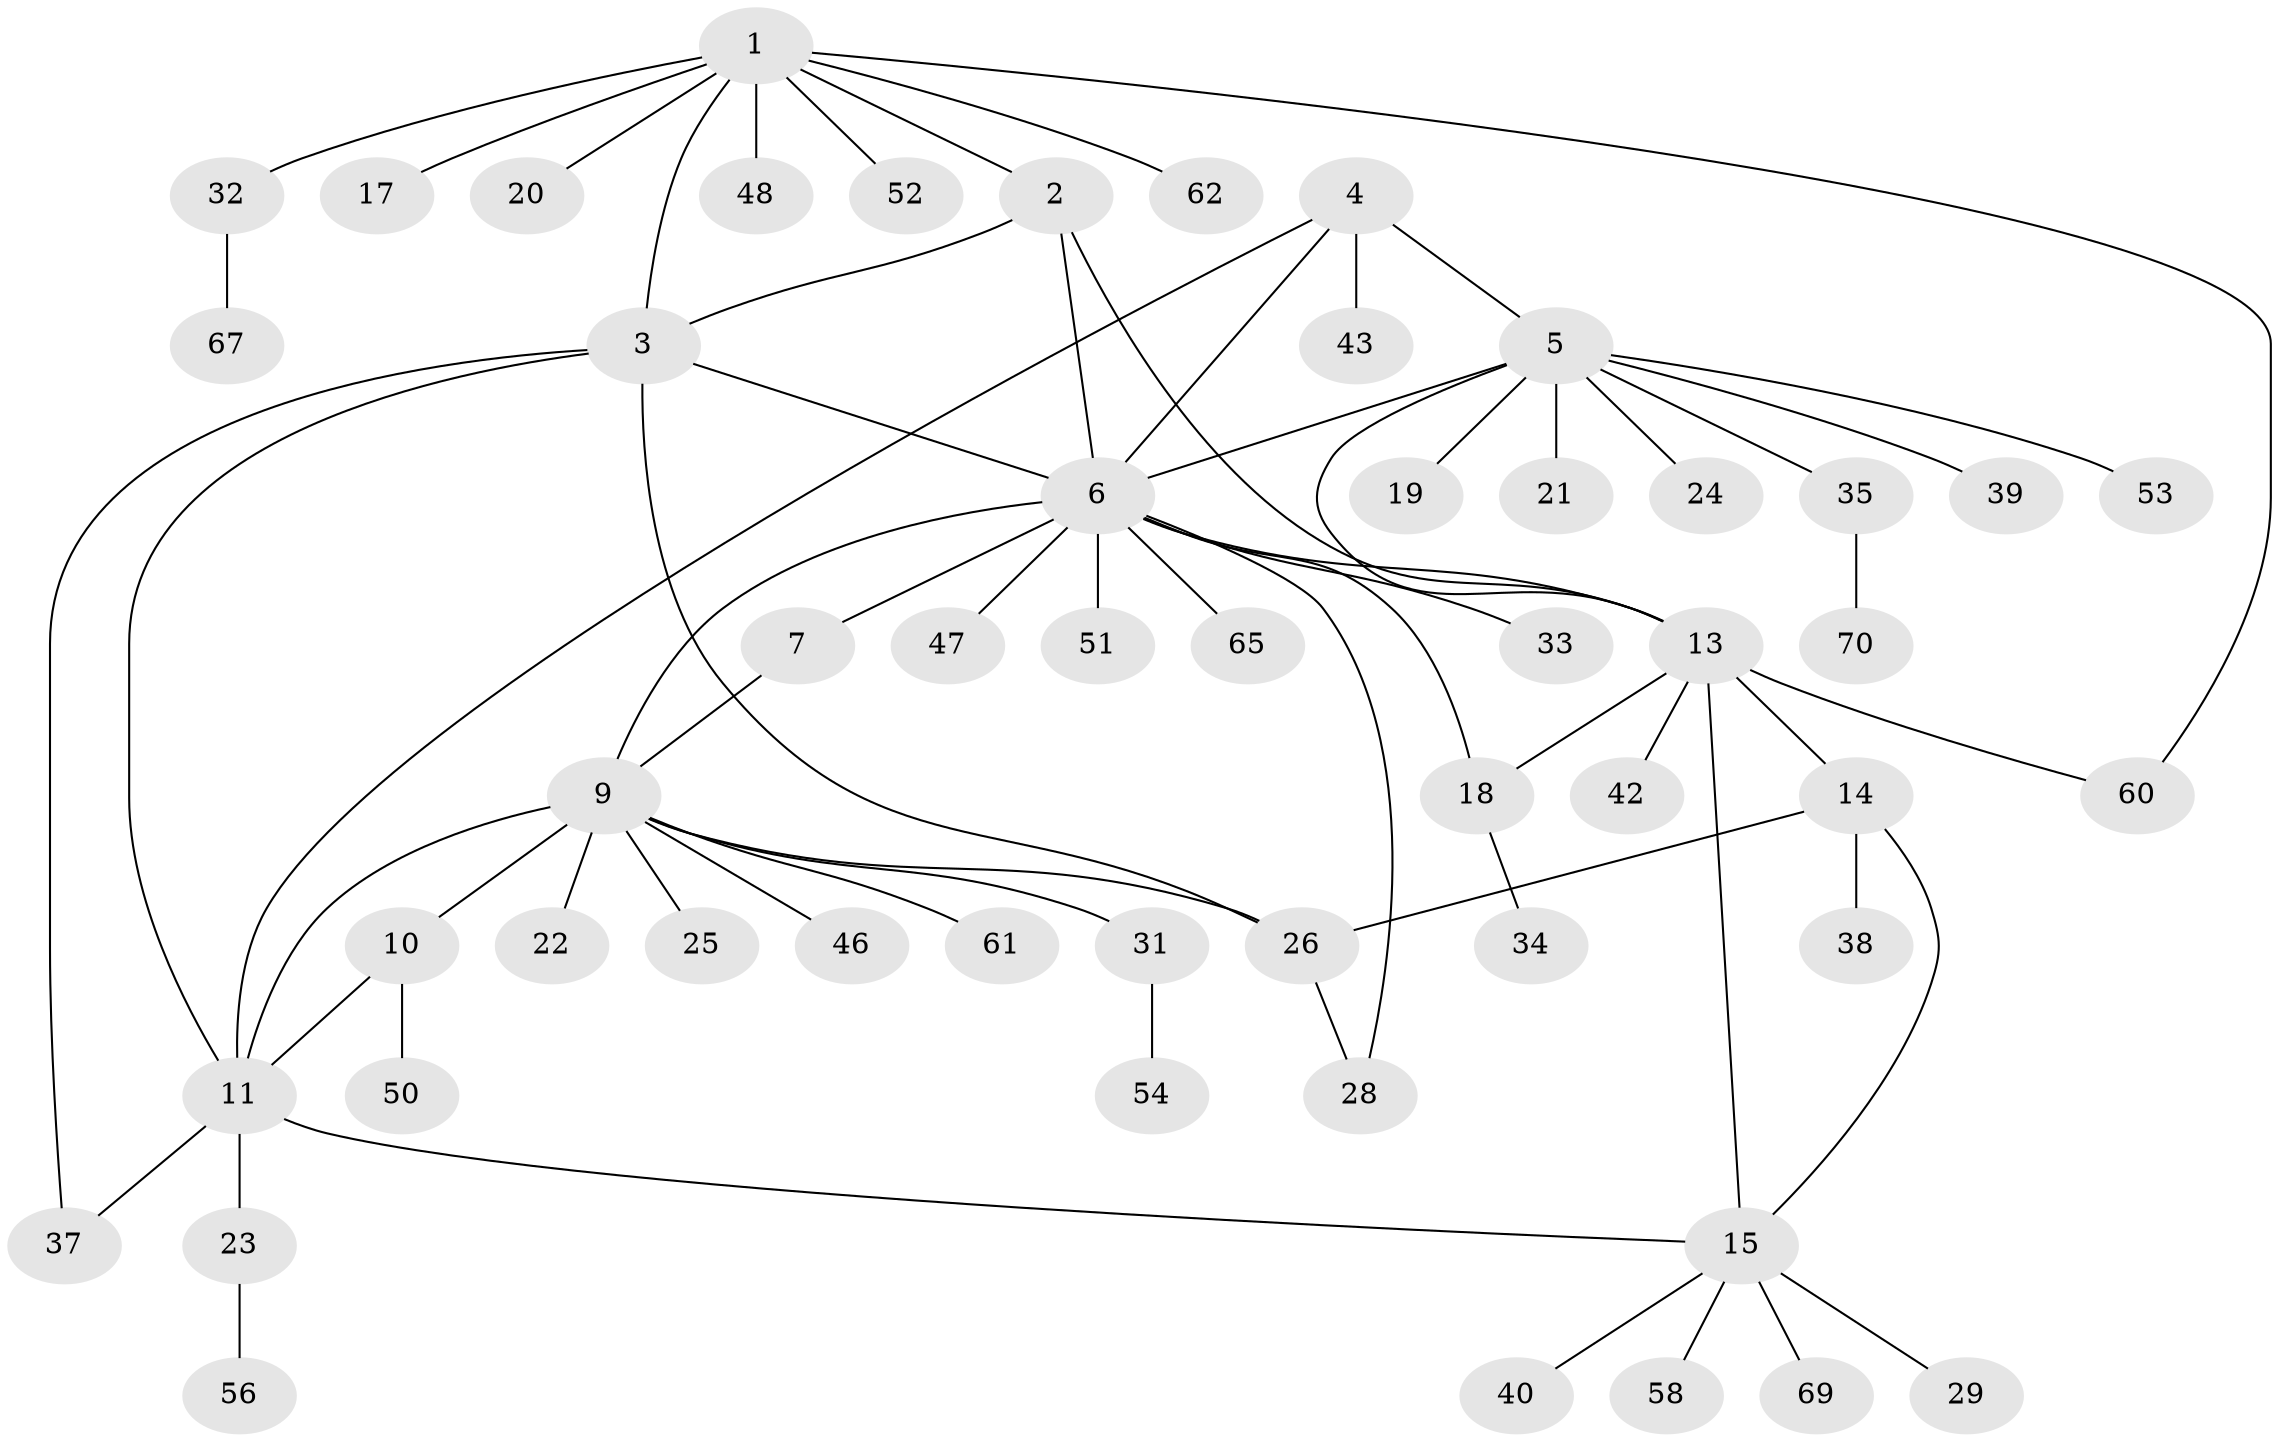 // Generated by graph-tools (version 1.1) at 2025/24/03/03/25 07:24:12]
// undirected, 53 vertices, 69 edges
graph export_dot {
graph [start="1"]
  node [color=gray90,style=filled];
  1 [super="+63"];
  2 [super="+45"];
  3 [super="+30"];
  4;
  5 [super="+55"];
  6 [super="+8"];
  7;
  9 [super="+12"];
  10 [super="+66"];
  11;
  13 [super="+44"];
  14 [super="+27"];
  15 [super="+16"];
  17;
  18 [super="+59"];
  19;
  20;
  21;
  22;
  23 [super="+36"];
  24;
  25;
  26 [super="+57"];
  28 [super="+64"];
  29;
  31;
  32 [super="+41"];
  33;
  34;
  35;
  37;
  38 [super="+49"];
  39;
  40;
  42;
  43;
  46;
  47;
  48;
  50;
  51;
  52;
  53;
  54 [super="+68"];
  56;
  58;
  60;
  61;
  62;
  65;
  67;
  69;
  70;
  1 -- 2;
  1 -- 3;
  1 -- 17;
  1 -- 20;
  1 -- 32;
  1 -- 48;
  1 -- 52;
  1 -- 60;
  1 -- 62;
  2 -- 3;
  2 -- 6;
  2 -- 13;
  3 -- 11;
  3 -- 26;
  3 -- 37;
  3 -- 6;
  4 -- 5;
  4 -- 6;
  4 -- 11;
  4 -- 43;
  5 -- 6;
  5 -- 13;
  5 -- 19;
  5 -- 21;
  5 -- 24;
  5 -- 35;
  5 -- 39;
  5 -- 53;
  6 -- 33;
  6 -- 47;
  6 -- 65;
  6 -- 7;
  6 -- 9;
  6 -- 13;
  6 -- 18;
  6 -- 51;
  6 -- 28;
  7 -- 9;
  9 -- 22;
  9 -- 25;
  9 -- 31;
  9 -- 10;
  9 -- 11;
  9 -- 61;
  9 -- 46;
  9 -- 26;
  10 -- 11;
  10 -- 50;
  11 -- 15;
  11 -- 23;
  11 -- 37;
  13 -- 14;
  13 -- 15;
  13 -- 42;
  13 -- 60;
  13 -- 18;
  14 -- 15;
  14 -- 26;
  14 -- 38;
  15 -- 40;
  15 -- 69;
  15 -- 58;
  15 -- 29;
  18 -- 34;
  23 -- 56;
  26 -- 28;
  31 -- 54;
  32 -- 67;
  35 -- 70;
}

